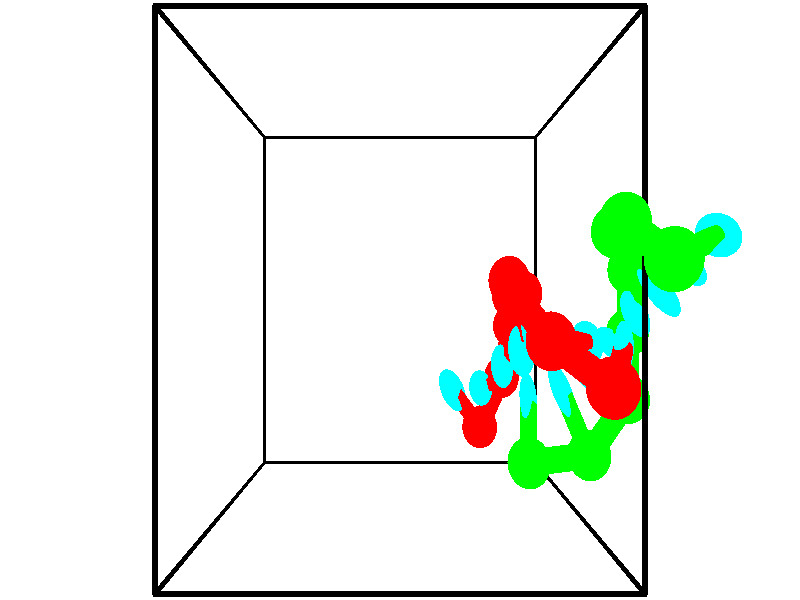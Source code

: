 // switches for output
#declare DRAW_BASES = 1; // possible values are 0, 1; only relevant for DNA ribbons
#declare DRAW_BASES_TYPE = 3; // possible values are 1, 2, 3; only relevant for DNA ribbons
#declare DRAW_FOG = 0; // set to 1 to enable fog

#include "colors.inc"

#include "transforms.inc"
background { rgb <1, 1, 1>}

#default {
   normal{
       ripples 0.25
       frequency 0.20
       turbulence 0.2
       lambda 5
   }
	finish {
		phong 0.1
		phong_size 40.
	}
}

// original window dimensions: 1024x640


// camera settings

camera {
	sky <-0, 1, 0>
	up <-0, 1, 0>
	right 1.6 * <1, 0, 0>
	location <2.5, 2.5, 11.1562>
	look_at <2.5, 2.5, 2.5>
	direction <0, 0, -8.6562>
	angle 67.0682
}


# declare cpy_camera_pos = <2.5, 2.5, 11.1562>;
# if (DRAW_FOG = 1)
fog {
	fog_type 2
	up vnormalize(cpy_camera_pos)
	color rgbt<1,1,1,0.3>
	distance 1e-5
	fog_alt 3e-3
	fog_offset 4
}
# end


// LIGHTS

# declare lum = 6;
global_settings {
	ambient_light rgb lum * <0.05, 0.05, 0.05>
	max_trace_level 15
}# declare cpy_direct_light_amount = 0.25;
light_source
{	1000 * <-1, -1, 1>,
	rgb lum * cpy_direct_light_amount
	parallel
}

light_source
{	1000 * <1, 1, -1>,
	rgb lum * cpy_direct_light_amount
	parallel
}

// strand 0

// nucleotide -1

// particle -1
sphere {
	<3.653654, 0.967003, 2.415337> 0.250000
	pigment { color rgbt <1,0,0,0> }
	no_shadow
}
cylinder {
	<3.416565, 1.240944, 2.584881>,  <3.274311, 1.405308, 2.686607>, 0.100000
	pigment { color rgbt <1,0,0,0> }
	no_shadow
}
cylinder {
	<3.416565, 1.240944, 2.584881>,  <3.653654, 0.967003, 2.415337>, 0.100000
	pigment { color rgbt <1,0,0,0> }
	no_shadow
}

// particle -1
sphere {
	<3.416565, 1.240944, 2.584881> 0.100000
	pigment { color rgbt <1,0,0,0> }
	no_shadow
}
sphere {
	0, 1
	scale<0.080000,0.200000,0.300000>
	matrix <0.708728, 0.193505, 0.678425,
		0.382601, 0.702520, -0.600068,
		-0.592724, 0.684851, 0.423860,
		3.238748, 1.446399, 2.712039>
	pigment { color rgbt <0,1,1,0> }
	no_shadow
}
cylinder {
	<3.985497, 1.555576, 2.311029>,  <3.653654, 0.967003, 2.415337>, 0.130000
	pigment { color rgbt <1,0,0,0> }
	no_shadow
}

// nucleotide -1

// particle -1
sphere {
	<3.985497, 1.555576, 2.311029> 0.250000
	pigment { color rgbt <1,0,0,0> }
	no_shadow
}
cylinder {
	<3.768929, 1.523018, 2.645750>,  <3.638987, 1.503483, 2.846582>, 0.100000
	pigment { color rgbt <1,0,0,0> }
	no_shadow
}
cylinder {
	<3.768929, 1.523018, 2.645750>,  <3.985497, 1.555576, 2.311029>, 0.100000
	pigment { color rgbt <1,0,0,0> }
	no_shadow
}

// particle -1
sphere {
	<3.768929, 1.523018, 2.645750> 0.100000
	pigment { color rgbt <1,0,0,0> }
	no_shadow
}
sphere {
	0, 1
	scale<0.080000,0.200000,0.300000>
	matrix <0.793875, 0.278202, 0.540708,
		-0.276811, 0.957068, -0.086006,
		-0.541421, -0.081396, 0.836802,
		3.606502, 1.498599, 2.896791>
	pigment { color rgbt <0,1,1,0> }
	no_shadow
}
cylinder {
	<4.078655, 2.193235, 2.551561>,  <3.985497, 1.555576, 2.311029>, 0.130000
	pigment { color rgbt <1,0,0,0> }
	no_shadow
}

// nucleotide -1

// particle -1
sphere {
	<4.078655, 2.193235, 2.551561> 0.250000
	pigment { color rgbt <1,0,0,0> }
	no_shadow
}
cylinder {
	<3.959633, 1.947968, 2.844269>,  <3.888220, 1.800807, 3.019893>, 0.100000
	pigment { color rgbt <1,0,0,0> }
	no_shadow
}
cylinder {
	<3.959633, 1.947968, 2.844269>,  <4.078655, 2.193235, 2.551561>, 0.100000
	pigment { color rgbt <1,0,0,0> }
	no_shadow
}

// particle -1
sphere {
	<3.959633, 1.947968, 2.844269> 0.100000
	pigment { color rgbt <1,0,0,0> }
	no_shadow
}
sphere {
	0, 1
	scale<0.080000,0.200000,0.300000>
	matrix <0.671179, 0.410749, 0.617094,
		-0.678955, 0.674767, 0.289325,
		-0.297555, -0.613168, 0.731769,
		3.870367, 1.764017, 3.063800>
	pigment { color rgbt <0,1,1,0> }
	no_shadow
}
cylinder {
	<4.144584, 2.572764, 3.094775>,  <4.078655, 2.193235, 2.551561>, 0.130000
	pigment { color rgbt <1,0,0,0> }
	no_shadow
}

// nucleotide -1

// particle -1
sphere {
	<4.144584, 2.572764, 3.094775> 0.250000
	pigment { color rgbt <1,0,0,0> }
	no_shadow
}
cylinder {
	<4.094276, 2.224499, 3.284987>,  <4.064092, 2.015540, 3.399115>, 0.100000
	pigment { color rgbt <1,0,0,0> }
	no_shadow
}
cylinder {
	<4.094276, 2.224499, 3.284987>,  <4.144584, 2.572764, 3.094775>, 0.100000
	pigment { color rgbt <1,0,0,0> }
	no_shadow
}

// particle -1
sphere {
	<4.094276, 2.224499, 3.284987> 0.100000
	pigment { color rgbt <1,0,0,0> }
	no_shadow
}
sphere {
	0, 1
	scale<0.080000,0.200000,0.300000>
	matrix <0.445684, 0.378655, 0.811163,
		-0.886311, 0.313955, 0.340418,
		-0.125768, -0.870662, 0.475531,
		4.056546, 1.963300, 3.427647>
	pigment { color rgbt <0,1,1,0> }
	no_shadow
}
cylinder {
	<3.831529, 2.696723, 3.794215>,  <4.144584, 2.572764, 3.094775>, 0.130000
	pigment { color rgbt <1,0,0,0> }
	no_shadow
}

// nucleotide -1

// particle -1
sphere {
	<3.831529, 2.696723, 3.794215> 0.250000
	pigment { color rgbt <1,0,0,0> }
	no_shadow
}
cylinder {
	<4.026665, 2.349365, 3.829775>,  <4.143746, 2.140951, 3.851111>, 0.100000
	pigment { color rgbt <1,0,0,0> }
	no_shadow
}
cylinder {
	<4.026665, 2.349365, 3.829775>,  <3.831529, 2.696723, 3.794215>, 0.100000
	pigment { color rgbt <1,0,0,0> }
	no_shadow
}

// particle -1
sphere {
	<4.026665, 2.349365, 3.829775> 0.100000
	pigment { color rgbt <1,0,0,0> }
	no_shadow
}
sphere {
	0, 1
	scale<0.080000,0.200000,0.300000>
	matrix <0.442787, 0.333933, 0.832123,
		-0.752298, -0.366579, 0.547419,
		0.487840, -0.868394, 0.088901,
		4.173017, 2.088847, 3.856445>
	pigment { color rgbt <0,1,1,0> }
	no_shadow
}
cylinder {
	<3.759877, 2.557154, 4.527163>,  <3.831529, 2.696723, 3.794215>, 0.130000
	pigment { color rgbt <1,0,0,0> }
	no_shadow
}

// nucleotide -1

// particle -1
sphere {
	<3.759877, 2.557154, 4.527163> 0.250000
	pigment { color rgbt <1,0,0,0> }
	no_shadow
}
cylinder {
	<4.054085, 2.317139, 4.401327>,  <4.230609, 2.173130, 4.325826>, 0.100000
	pigment { color rgbt <1,0,0,0> }
	no_shadow
}
cylinder {
	<4.054085, 2.317139, 4.401327>,  <3.759877, 2.557154, 4.527163>, 0.100000
	pigment { color rgbt <1,0,0,0> }
	no_shadow
}

// particle -1
sphere {
	<4.054085, 2.317139, 4.401327> 0.100000
	pigment { color rgbt <1,0,0,0> }
	no_shadow
}
sphere {
	0, 1
	scale<0.080000,0.200000,0.300000>
	matrix <0.470494, 0.118271, 0.874441,
		-0.487491, -0.791180, 0.369305,
		0.735518, -0.600039, -0.314589,
		4.274740, 2.137127, 4.306950>
	pigment { color rgbt <0,1,1,0> }
	no_shadow
}
cylinder {
	<4.020195, 2.153635, 5.077309>,  <3.759877, 2.557154, 4.527163>, 0.130000
	pigment { color rgbt <1,0,0,0> }
	no_shadow
}

// nucleotide -1

// particle -1
sphere {
	<4.020195, 2.153635, 5.077309> 0.250000
	pigment { color rgbt <1,0,0,0> }
	no_shadow
}
cylinder {
	<4.314583, 2.129955, 4.807540>,  <4.491216, 2.115748, 4.645679>, 0.100000
	pigment { color rgbt <1,0,0,0> }
	no_shadow
}
cylinder {
	<4.314583, 2.129955, 4.807540>,  <4.020195, 2.153635, 5.077309>, 0.100000
	pigment { color rgbt <1,0,0,0> }
	no_shadow
}

// particle -1
sphere {
	<4.314583, 2.129955, 4.807540> 0.100000
	pigment { color rgbt <1,0,0,0> }
	no_shadow
}
sphere {
	0, 1
	scale<0.080000,0.200000,0.300000>
	matrix <0.671754, 0.187791, 0.716576,
		0.084230, -0.980423, 0.177975,
		0.735970, -0.059198, -0.674421,
		4.535374, 2.112196, 4.605214>
	pigment { color rgbt <0,1,1,0> }
	no_shadow
}
cylinder {
	<4.532519, 1.800980, 5.399985>,  <4.020195, 2.153635, 5.077309>, 0.130000
	pigment { color rgbt <1,0,0,0> }
	no_shadow
}

// nucleotide -1

// particle -1
sphere {
	<4.532519, 1.800980, 5.399985> 0.250000
	pigment { color rgbt <1,0,0,0> }
	no_shadow
}
cylinder {
	<4.709755, 1.970585, 5.084040>,  <4.816096, 2.072348, 4.894472>, 0.100000
	pigment { color rgbt <1,0,0,0> }
	no_shadow
}
cylinder {
	<4.709755, 1.970585, 5.084040>,  <4.532519, 1.800980, 5.399985>, 0.100000
	pigment { color rgbt <1,0,0,0> }
	no_shadow
}

// particle -1
sphere {
	<4.709755, 1.970585, 5.084040> 0.100000
	pigment { color rgbt <1,0,0,0> }
	no_shadow
}
sphere {
	0, 1
	scale<0.080000,0.200000,0.300000>
	matrix <0.835051, 0.125318, 0.535710,
		0.326132, -0.896944, -0.298546,
		0.443089, 0.424013, -0.789864,
		4.842682, 2.097789, 4.847081>
	pigment { color rgbt <0,1,1,0> }
	no_shadow
}
// strand 1

// nucleotide -1

// particle -1
sphere {
	<4.981958, 2.807886, 5.685160> 0.250000
	pigment { color rgbt <0,1,0,0> }
	no_shadow
}
cylinder {
	<5.313782, 2.930500, 5.498455>,  <5.512876, 3.004068, 5.386432>, 0.100000
	pigment { color rgbt <0,1,0,0> }
	no_shadow
}
cylinder {
	<5.313782, 2.930500, 5.498455>,  <4.981958, 2.807886, 5.685160>, 0.100000
	pigment { color rgbt <0,1,0,0> }
	no_shadow
}

// particle -1
sphere {
	<5.313782, 2.930500, 5.498455> 0.100000
	pigment { color rgbt <0,1,0,0> }
	no_shadow
}
sphere {
	0, 1
	scale<0.080000,0.200000,0.300000>
	matrix <-0.260908, -0.526256, -0.809309,
		-0.493717, 0.793153, -0.356584,
		0.829560, 0.306535, -0.466762,
		5.562650, 3.022460, 5.358427>
	pigment { color rgbt <0,1,1,0> }
	no_shadow
}
cylinder {
	<4.742723, 3.147073, 5.136630>,  <4.981958, 2.807886, 5.685160>, 0.130000
	pigment { color rgbt <0,1,0,0> }
	no_shadow
}

// nucleotide -1

// particle -1
sphere {
	<4.742723, 3.147073, 5.136630> 0.250000
	pigment { color rgbt <0,1,0,0> }
	no_shadow
}
cylinder {
	<5.093292, 2.961575, 5.084755>,  <5.303634, 2.850275, 5.053630>, 0.100000
	pigment { color rgbt <0,1,0,0> }
	no_shadow
}
cylinder {
	<5.093292, 2.961575, 5.084755>,  <4.742723, 3.147073, 5.136630>, 0.100000
	pigment { color rgbt <0,1,0,0> }
	no_shadow
}

// particle -1
sphere {
	<5.093292, 2.961575, 5.084755> 0.100000
	pigment { color rgbt <0,1,0,0> }
	no_shadow
}
sphere {
	0, 1
	scale<0.080000,0.200000,0.300000>
	matrix <-0.386927, -0.517887, -0.762942,
		0.286648, 0.718841, -0.633325,
		0.876425, -0.463747, -0.129688,
		5.356220, 2.822451, 5.045849>
	pigment { color rgbt <0,1,1,0> }
	no_shadow
}
cylinder {
	<4.862667, 3.131981, 4.516175>,  <4.742723, 3.147073, 5.136630>, 0.130000
	pigment { color rgbt <0,1,0,0> }
	no_shadow
}

// nucleotide -1

// particle -1
sphere {
	<4.862667, 3.131981, 4.516175> 0.250000
	pigment { color rgbt <0,1,0,0> }
	no_shadow
}
cylinder {
	<5.080727, 2.824238, 4.649384>,  <5.211562, 2.639592, 4.729309>, 0.100000
	pigment { color rgbt <0,1,0,0> }
	no_shadow
}
cylinder {
	<5.080727, 2.824238, 4.649384>,  <4.862667, 3.131981, 4.516175>, 0.100000
	pigment { color rgbt <0,1,0,0> }
	no_shadow
}

// particle -1
sphere {
	<5.080727, 2.824238, 4.649384> 0.100000
	pigment { color rgbt <0,1,0,0> }
	no_shadow
}
sphere {
	0, 1
	scale<0.080000,0.200000,0.300000>
	matrix <-0.402244, -0.588570, -0.701273,
		0.735536, 0.248343, -0.630328,
		0.545148, -0.769357, 0.333020,
		5.244271, 2.593431, 4.749290>
	pigment { color rgbt <0,1,1,0> }
	no_shadow
}
cylinder {
	<5.261423, 2.804449, 3.890079>,  <4.862667, 3.131981, 4.516175>, 0.130000
	pigment { color rgbt <0,1,0,0> }
	no_shadow
}

// nucleotide -1

// particle -1
sphere {
	<5.261423, 2.804449, 3.890079> 0.250000
	pigment { color rgbt <0,1,0,0> }
	no_shadow
}
cylinder {
	<5.182404, 2.559521, 4.196291>,  <5.134992, 2.412564, 4.380018>, 0.100000
	pigment { color rgbt <0,1,0,0> }
	no_shadow
}
cylinder {
	<5.182404, 2.559521, 4.196291>,  <5.261423, 2.804449, 3.890079>, 0.100000
	pigment { color rgbt <0,1,0,0> }
	no_shadow
}

// particle -1
sphere {
	<5.182404, 2.559521, 4.196291> 0.100000
	pigment { color rgbt <0,1,0,0> }
	no_shadow
}
sphere {
	0, 1
	scale<0.080000,0.200000,0.300000>
	matrix <-0.491822, -0.613616, -0.617727,
		0.847989, -0.498536, -0.179934,
		-0.197548, -0.612321, 0.765531,
		5.123139, 2.375824, 4.425950>
	pigment { color rgbt <0,1,1,0> }
	no_shadow
}
cylinder {
	<5.335113, 2.154058, 3.618918>,  <5.261423, 2.804449, 3.890079>, 0.130000
	pigment { color rgbt <0,1,0,0> }
	no_shadow
}

// nucleotide -1

// particle -1
sphere {
	<5.335113, 2.154058, 3.618918> 0.250000
	pigment { color rgbt <0,1,0,0> }
	no_shadow
}
cylinder {
	<5.108376, 2.113876, 3.945990>,  <4.972333, 2.089767, 4.142232>, 0.100000
	pigment { color rgbt <0,1,0,0> }
	no_shadow
}
cylinder {
	<5.108376, 2.113876, 3.945990>,  <5.335113, 2.154058, 3.618918>, 0.100000
	pigment { color rgbt <0,1,0,0> }
	no_shadow
}

// particle -1
sphere {
	<5.108376, 2.113876, 3.945990> 0.100000
	pigment { color rgbt <0,1,0,0> }
	no_shadow
}
sphere {
	0, 1
	scale<0.080000,0.200000,0.300000>
	matrix <-0.541014, -0.703126, -0.461431,
		0.621284, -0.703934, 0.344214,
		-0.566843, -0.100455, 0.817679,
		4.938323, 2.083740, 4.191293>
	pigment { color rgbt <0,1,1,0> }
	no_shadow
}
cylinder {
	<5.296386, 1.488133, 3.752535>,  <5.335113, 2.154058, 3.618918>, 0.130000
	pigment { color rgbt <0,1,0,0> }
	no_shadow
}

// nucleotide -1

// particle -1
sphere {
	<5.296386, 1.488133, 3.752535> 0.250000
	pigment { color rgbt <0,1,0,0> }
	no_shadow
}
cylinder {
	<4.970703, 1.647953, 3.921024>,  <4.775293, 1.743845, 4.022118>, 0.100000
	pigment { color rgbt <0,1,0,0> }
	no_shadow
}
cylinder {
	<4.970703, 1.647953, 3.921024>,  <5.296386, 1.488133, 3.752535>, 0.100000
	pigment { color rgbt <0,1,0,0> }
	no_shadow
}

// particle -1
sphere {
	<4.970703, 1.647953, 3.921024> 0.100000
	pigment { color rgbt <0,1,0,0> }
	no_shadow
}
sphere {
	0, 1
	scale<0.080000,0.200000,0.300000>
	matrix <-0.580575, -0.560533, -0.590538,
		0.000160, -0.725371, 0.688358,
		-0.814207, 0.399549, 0.421222,
		4.726441, 1.767818, 4.047391>
	pigment { color rgbt <0,1,1,0> }
	no_shadow
}
cylinder {
	<4.751035, 0.958389, 3.967586>,  <5.296386, 1.488133, 3.752535>, 0.130000
	pigment { color rgbt <0,1,0,0> }
	no_shadow
}

// nucleotide -1

// particle -1
sphere {
	<4.751035, 0.958389, 3.967586> 0.250000
	pigment { color rgbt <0,1,0,0> }
	no_shadow
}
cylinder {
	<4.582710, 1.316780, 3.910818>,  <4.481716, 1.531815, 3.876757>, 0.100000
	pigment { color rgbt <0,1,0,0> }
	no_shadow
}
cylinder {
	<4.582710, 1.316780, 3.910818>,  <4.751035, 0.958389, 3.967586>, 0.100000
	pigment { color rgbt <0,1,0,0> }
	no_shadow
}

// particle -1
sphere {
	<4.582710, 1.316780, 3.910818> 0.100000
	pigment { color rgbt <0,1,0,0> }
	no_shadow
}
sphere {
	0, 1
	scale<0.080000,0.200000,0.300000>
	matrix <-0.707557, -0.422087, -0.566750,
		-0.567699, -0.138078, 0.811574,
		-0.420811, 0.895978, -0.141921,
		4.456467, 1.585574, 3.868242>
	pigment { color rgbt <0,1,1,0> }
	no_shadow
}
cylinder {
	<4.020727, 0.898696, 4.043545>,  <4.751035, 0.958389, 3.967586>, 0.130000
	pigment { color rgbt <0,1,0,0> }
	no_shadow
}

// nucleotide -1

// particle -1
sphere {
	<4.020727, 0.898696, 4.043545> 0.250000
	pigment { color rgbt <0,1,0,0> }
	no_shadow
}
cylinder {
	<4.065681, 1.222374, 3.812868>,  <4.092654, 1.416581, 3.674462>, 0.100000
	pigment { color rgbt <0,1,0,0> }
	no_shadow
}
cylinder {
	<4.065681, 1.222374, 3.812868>,  <4.020727, 0.898696, 4.043545>, 0.100000
	pigment { color rgbt <0,1,0,0> }
	no_shadow
}

// particle -1
sphere {
	<4.065681, 1.222374, 3.812868> 0.100000
	pigment { color rgbt <0,1,0,0> }
	no_shadow
}
sphere {
	0, 1
	scale<0.080000,0.200000,0.300000>
	matrix <-0.829745, -0.242893, -0.502520,
		-0.546710, 0.534984, 0.644127,
		0.112386, 0.809194, -0.576693,
		4.099397, 1.465132, 3.639860>
	pigment { color rgbt <0,1,1,0> }
	no_shadow
}
// box output
cylinder {
	<0.000000, 0.000000, 0.000000>,  <5.000000, 0.000000, 0.000000>, 0.025000
	pigment { color rgbt <0,0,0,0> }
	no_shadow
}
cylinder {
	<0.000000, 0.000000, 0.000000>,  <0.000000, 5.000000, 0.000000>, 0.025000
	pigment { color rgbt <0,0,0,0> }
	no_shadow
}
cylinder {
	<0.000000, 0.000000, 0.000000>,  <0.000000, 0.000000, 5.000000>, 0.025000
	pigment { color rgbt <0,0,0,0> }
	no_shadow
}
cylinder {
	<5.000000, 5.000000, 5.000000>,  <0.000000, 5.000000, 5.000000>, 0.025000
	pigment { color rgbt <0,0,0,0> }
	no_shadow
}
cylinder {
	<5.000000, 5.000000, 5.000000>,  <5.000000, 0.000000, 5.000000>, 0.025000
	pigment { color rgbt <0,0,0,0> }
	no_shadow
}
cylinder {
	<5.000000, 5.000000, 5.000000>,  <5.000000, 5.000000, 0.000000>, 0.025000
	pigment { color rgbt <0,0,0,0> }
	no_shadow
}
cylinder {
	<0.000000, 0.000000, 5.000000>,  <0.000000, 5.000000, 5.000000>, 0.025000
	pigment { color rgbt <0,0,0,0> }
	no_shadow
}
cylinder {
	<0.000000, 0.000000, 5.000000>,  <5.000000, 0.000000, 5.000000>, 0.025000
	pigment { color rgbt <0,0,0,0> }
	no_shadow
}
cylinder {
	<5.000000, 5.000000, 0.000000>,  <0.000000, 5.000000, 0.000000>, 0.025000
	pigment { color rgbt <0,0,0,0> }
	no_shadow
}
cylinder {
	<5.000000, 5.000000, 0.000000>,  <5.000000, 0.000000, 0.000000>, 0.025000
	pigment { color rgbt <0,0,0,0> }
	no_shadow
}
cylinder {
	<5.000000, 0.000000, 5.000000>,  <5.000000, 0.000000, 0.000000>, 0.025000
	pigment { color rgbt <0,0,0,0> }
	no_shadow
}
cylinder {
	<0.000000, 5.000000, 0.000000>,  <0.000000, 5.000000, 5.000000>, 0.025000
	pigment { color rgbt <0,0,0,0> }
	no_shadow
}
// end of box output
